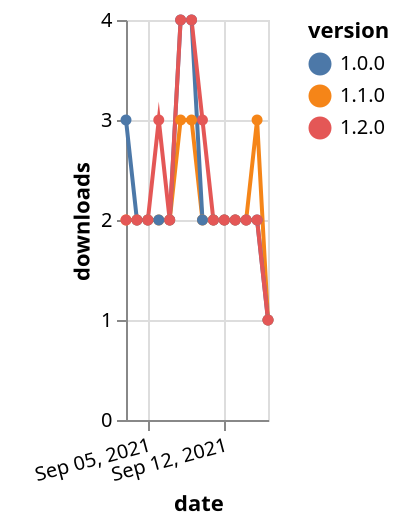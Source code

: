 {"$schema": "https://vega.github.io/schema/vega-lite/v5.json", "description": "A simple bar chart with embedded data.", "data": {"values": [{"date": "2021-09-03", "total": 906, "delta": 2, "version": "1.1.0"}, {"date": "2021-09-04", "total": 908, "delta": 2, "version": "1.1.0"}, {"date": "2021-09-05", "total": 910, "delta": 2, "version": "1.1.0"}, {"date": "2021-09-06", "total": 912, "delta": 2, "version": "1.1.0"}, {"date": "2021-09-07", "total": 914, "delta": 2, "version": "1.1.0"}, {"date": "2021-09-08", "total": 917, "delta": 3, "version": "1.1.0"}, {"date": "2021-09-09", "total": 920, "delta": 3, "version": "1.1.0"}, {"date": "2021-09-10", "total": 922, "delta": 2, "version": "1.1.0"}, {"date": "2021-09-11", "total": 924, "delta": 2, "version": "1.1.0"}, {"date": "2021-09-12", "total": 926, "delta": 2, "version": "1.1.0"}, {"date": "2021-09-13", "total": 928, "delta": 2, "version": "1.1.0"}, {"date": "2021-09-14", "total": 930, "delta": 2, "version": "1.1.0"}, {"date": "2021-09-15", "total": 933, "delta": 3, "version": "1.1.0"}, {"date": "2021-09-16", "total": 934, "delta": 1, "version": "1.1.0"}, {"date": "2021-09-03", "total": 1480, "delta": 3, "version": "1.0.0"}, {"date": "2021-09-04", "total": 1482, "delta": 2, "version": "1.0.0"}, {"date": "2021-09-05", "total": 1484, "delta": 2, "version": "1.0.0"}, {"date": "2021-09-06", "total": 1486, "delta": 2, "version": "1.0.0"}, {"date": "2021-09-07", "total": 1488, "delta": 2, "version": "1.0.0"}, {"date": "2021-09-08", "total": 1492, "delta": 4, "version": "1.0.0"}, {"date": "2021-09-09", "total": 1496, "delta": 4, "version": "1.0.0"}, {"date": "2021-09-10", "total": 1498, "delta": 2, "version": "1.0.0"}, {"date": "2021-09-11", "total": 1500, "delta": 2, "version": "1.0.0"}, {"date": "2021-09-12", "total": 1502, "delta": 2, "version": "1.0.0"}, {"date": "2021-09-13", "total": 1504, "delta": 2, "version": "1.0.0"}, {"date": "2021-09-14", "total": 1506, "delta": 2, "version": "1.0.0"}, {"date": "2021-09-15", "total": 1508, "delta": 2, "version": "1.0.0"}, {"date": "2021-09-16", "total": 1509, "delta": 1, "version": "1.0.0"}, {"date": "2021-09-03", "total": 897, "delta": 2, "version": "1.2.0"}, {"date": "2021-09-04", "total": 899, "delta": 2, "version": "1.2.0"}, {"date": "2021-09-05", "total": 901, "delta": 2, "version": "1.2.0"}, {"date": "2021-09-06", "total": 904, "delta": 3, "version": "1.2.0"}, {"date": "2021-09-07", "total": 906, "delta": 2, "version": "1.2.0"}, {"date": "2021-09-08", "total": 910, "delta": 4, "version": "1.2.0"}, {"date": "2021-09-09", "total": 914, "delta": 4, "version": "1.2.0"}, {"date": "2021-09-10", "total": 917, "delta": 3, "version": "1.2.0"}, {"date": "2021-09-11", "total": 919, "delta": 2, "version": "1.2.0"}, {"date": "2021-09-12", "total": 921, "delta": 2, "version": "1.2.0"}, {"date": "2021-09-13", "total": 923, "delta": 2, "version": "1.2.0"}, {"date": "2021-09-14", "total": 925, "delta": 2, "version": "1.2.0"}, {"date": "2021-09-15", "total": 927, "delta": 2, "version": "1.2.0"}, {"date": "2021-09-16", "total": 928, "delta": 1, "version": "1.2.0"}]}, "width": "container", "mark": {"type": "line", "point": {"filled": true}}, "encoding": {"x": {"field": "date", "type": "temporal", "timeUnit": "yearmonthdate", "title": "date", "axis": {"labelAngle": -15}}, "y": {"field": "delta", "type": "quantitative", "title": "downloads"}, "color": {"field": "version", "type": "nominal"}, "tooltip": {"field": "delta"}}}